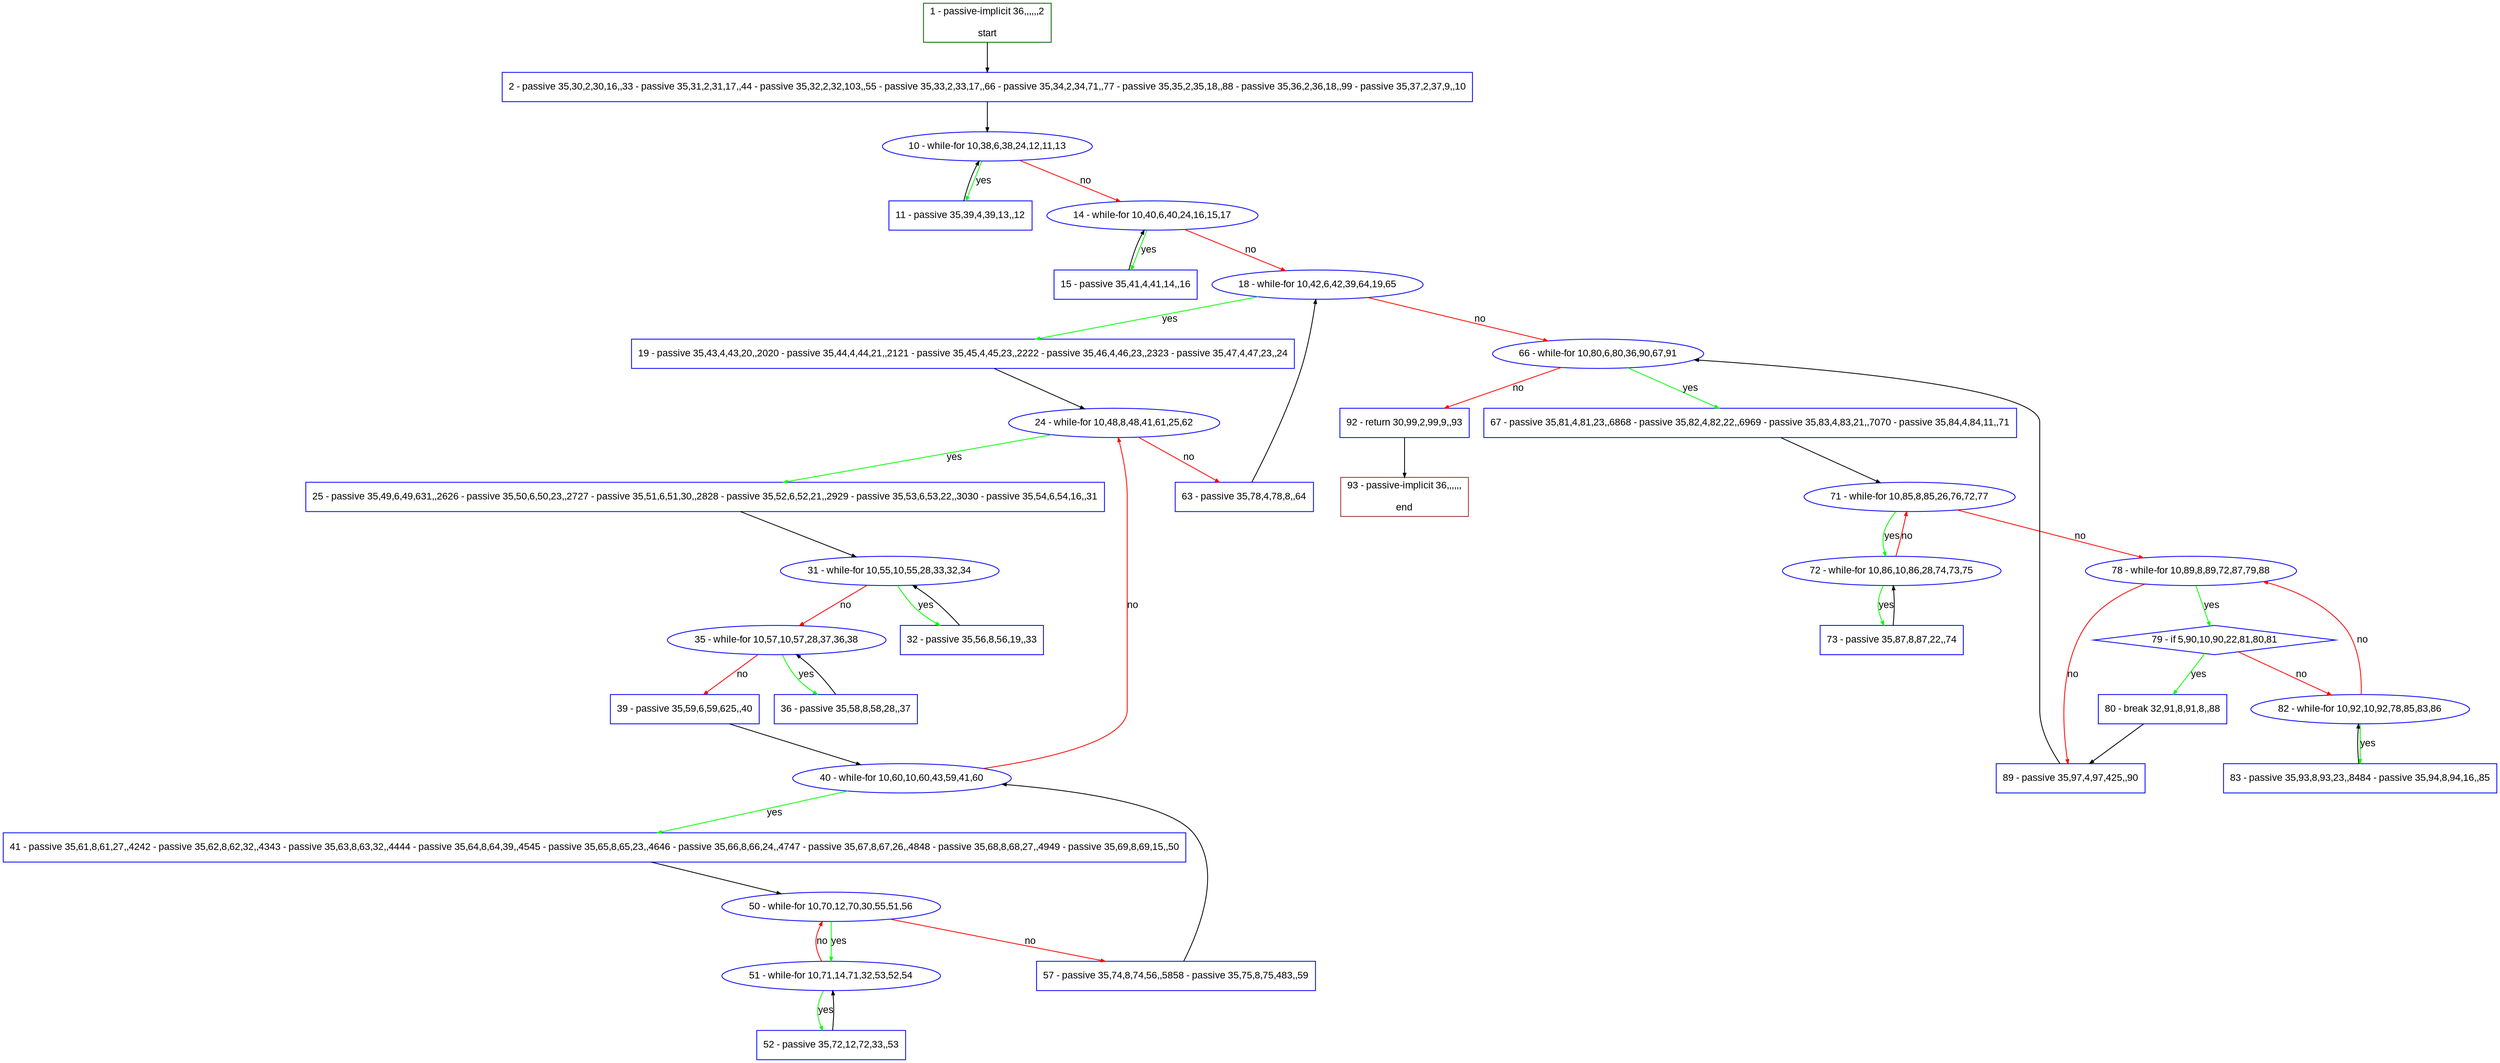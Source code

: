 digraph "" {
  graph [pack="true", label="", fontsize="12", packmode="clust", fontname="Arial", fillcolor="#FFFFCC", bgcolor="white", style="rounded,filled", compound="true"];
  node [node_initialized="no", label="", color="grey", fontsize="12", fillcolor="white", fontname="Arial", style="filled", shape="rectangle", compound="true", fixedsize="false"];
  edge [fontcolor="black", arrowhead="normal", arrowtail="none", arrowsize="0.5", ltail="", label="", color="black", fontsize="12", lhead="", fontname="Arial", dir="forward", compound="true"];
  __N1 [label="2 - passive 35,30,2,30,16,,33 - passive 35,31,2,31,17,,44 - passive 35,32,2,32,103,,55 - passive 35,33,2,33,17,,66 - passive 35,34,2,34,71,,77 - passive 35,35,2,35,18,,88 - passive 35,36,2,36,18,,99 - passive 35,37,2,37,9,,10", color="#0000ff", fillcolor="#ffffff", style="filled", shape="box"];
  __N2 [label="1 - passive-implicit 36,,,,,,2\n\nstart", color="#006400", fillcolor="#ffffff", style="filled", shape="box"];
  __N3 [label="10 - while-for 10,38,6,38,24,12,11,13", color="#0000ff", fillcolor="#ffffff", style="filled", shape="oval"];
  __N4 [label="11 - passive 35,39,4,39,13,,12", color="#0000ff", fillcolor="#ffffff", style="filled", shape="box"];
  __N5 [label="14 - while-for 10,40,6,40,24,16,15,17", color="#0000ff", fillcolor="#ffffff", style="filled", shape="oval"];
  __N6 [label="15 - passive 35,41,4,41,14,,16", color="#0000ff", fillcolor="#ffffff", style="filled", shape="box"];
  __N7 [label="18 - while-for 10,42,6,42,39,64,19,65", color="#0000ff", fillcolor="#ffffff", style="filled", shape="oval"];
  __N8 [label="19 - passive 35,43,4,43,20,,2020 - passive 35,44,4,44,21,,2121 - passive 35,45,4,45,23,,2222 - passive 35,46,4,46,23,,2323 - passive 35,47,4,47,23,,24", color="#0000ff", fillcolor="#ffffff", style="filled", shape="box"];
  __N9 [label="66 - while-for 10,80,6,80,36,90,67,91", color="#0000ff", fillcolor="#ffffff", style="filled", shape="oval"];
  __N10 [label="24 - while-for 10,48,8,48,41,61,25,62", color="#0000ff", fillcolor="#ffffff", style="filled", shape="oval"];
  __N11 [label="25 - passive 35,49,6,49,631,,2626 - passive 35,50,6,50,23,,2727 - passive 35,51,6,51,30,,2828 - passive 35,52,6,52,21,,2929 - passive 35,53,6,53,22,,3030 - passive 35,54,6,54,16,,31", color="#0000ff", fillcolor="#ffffff", style="filled", shape="box"];
  __N12 [label="63 - passive 35,78,4,78,8,,64", color="#0000ff", fillcolor="#ffffff", style="filled", shape="box"];
  __N13 [label="31 - while-for 10,55,10,55,28,33,32,34", color="#0000ff", fillcolor="#ffffff", style="filled", shape="oval"];
  __N14 [label="32 - passive 35,56,8,56,19,,33", color="#0000ff", fillcolor="#ffffff", style="filled", shape="box"];
  __N15 [label="35 - while-for 10,57,10,57,28,37,36,38", color="#0000ff", fillcolor="#ffffff", style="filled", shape="oval"];
  __N16 [label="36 - passive 35,58,8,58,28,,37", color="#0000ff", fillcolor="#ffffff", style="filled", shape="box"];
  __N17 [label="39 - passive 35,59,6,59,625,,40", color="#0000ff", fillcolor="#ffffff", style="filled", shape="box"];
  __N18 [label="40 - while-for 10,60,10,60,43,59,41,60", color="#0000ff", fillcolor="#ffffff", style="filled", shape="oval"];
  __N19 [label="41 - passive 35,61,8,61,27,,4242 - passive 35,62,8,62,32,,4343 - passive 35,63,8,63,32,,4444 - passive 35,64,8,64,39,,4545 - passive 35,65,8,65,23,,4646 - passive 35,66,8,66,24,,4747 - passive 35,67,8,67,26,,4848 - passive 35,68,8,68,27,,4949 - passive 35,69,8,69,15,,50", color="#0000ff", fillcolor="#ffffff", style="filled", shape="box"];
  __N20 [label="50 - while-for 10,70,12,70,30,55,51,56", color="#0000ff", fillcolor="#ffffff", style="filled", shape="oval"];
  __N21 [label="51 - while-for 10,71,14,71,32,53,52,54", color="#0000ff", fillcolor="#ffffff", style="filled", shape="oval"];
  __N22 [label="57 - passive 35,74,8,74,56,,5858 - passive 35,75,8,75,483,,59", color="#0000ff", fillcolor="#ffffff", style="filled", shape="box"];
  __N23 [label="52 - passive 35,72,12,72,33,,53", color="#0000ff", fillcolor="#ffffff", style="filled", shape="box"];
  __N24 [label="67 - passive 35,81,4,81,23,,6868 - passive 35,82,4,82,22,,6969 - passive 35,83,4,83,21,,7070 - passive 35,84,4,84,11,,71", color="#0000ff", fillcolor="#ffffff", style="filled", shape="box"];
  __N25 [label="92 - return 30,99,2,99,9,,93", color="#0000ff", fillcolor="#ffffff", style="filled", shape="box"];
  __N26 [label="71 - while-for 10,85,8,85,26,76,72,77", color="#0000ff", fillcolor="#ffffff", style="filled", shape="oval"];
  __N27 [label="72 - while-for 10,86,10,86,28,74,73,75", color="#0000ff", fillcolor="#ffffff", style="filled", shape="oval"];
  __N28 [label="78 - while-for 10,89,8,89,72,87,79,88", color="#0000ff", fillcolor="#ffffff", style="filled", shape="oval"];
  __N29 [label="73 - passive 35,87,8,87,22,,74", color="#0000ff", fillcolor="#ffffff", style="filled", shape="box"];
  __N30 [label="79 - if 5,90,10,90,22,81,80,81", color="#0000ff", fillcolor="#ffffff", style="filled", shape="diamond"];
  __N31 [label="89 - passive 35,97,4,97,425,,90", color="#0000ff", fillcolor="#ffffff", style="filled", shape="box"];
  __N32 [label="80 - break 32,91,8,91,8,,88", color="#0000ff", fillcolor="#ffffff", style="filled", shape="box"];
  __N33 [label="82 - while-for 10,92,10,92,78,85,83,86", color="#0000ff", fillcolor="#ffffff", style="filled", shape="oval"];
  __N34 [label="83 - passive 35,93,8,93,23,,8484 - passive 35,94,8,94,16,,85", color="#0000ff", fillcolor="#ffffff", style="filled", shape="box"];
  __N35 [label="93 - passive-implicit 36,,,,,,\n\nend", color="#a52a2a", fillcolor="#ffffff", style="filled", shape="box"];
  __N2 -> __N1 [arrowhead="normal", arrowtail="none", color="#000000", label="", dir="forward"];
  __N1 -> __N3 [arrowhead="normal", arrowtail="none", color="#000000", label="", dir="forward"];
  __N3 -> __N4 [arrowhead="normal", arrowtail="none", color="#00ff00", label="yes", dir="forward"];
  __N4 -> __N3 [arrowhead="normal", arrowtail="none", color="#000000", label="", dir="forward"];
  __N3 -> __N5 [arrowhead="normal", arrowtail="none", color="#ff0000", label="no", dir="forward"];
  __N5 -> __N6 [arrowhead="normal", arrowtail="none", color="#00ff00", label="yes", dir="forward"];
  __N6 -> __N5 [arrowhead="normal", arrowtail="none", color="#000000", label="", dir="forward"];
  __N5 -> __N7 [arrowhead="normal", arrowtail="none", color="#ff0000", label="no", dir="forward"];
  __N7 -> __N8 [arrowhead="normal", arrowtail="none", color="#00ff00", label="yes", dir="forward"];
  __N7 -> __N9 [arrowhead="normal", arrowtail="none", color="#ff0000", label="no", dir="forward"];
  __N8 -> __N10 [arrowhead="normal", arrowtail="none", color="#000000", label="", dir="forward"];
  __N10 -> __N11 [arrowhead="normal", arrowtail="none", color="#00ff00", label="yes", dir="forward"];
  __N10 -> __N12 [arrowhead="normal", arrowtail="none", color="#ff0000", label="no", dir="forward"];
  __N11 -> __N13 [arrowhead="normal", arrowtail="none", color="#000000", label="", dir="forward"];
  __N13 -> __N14 [arrowhead="normal", arrowtail="none", color="#00ff00", label="yes", dir="forward"];
  __N14 -> __N13 [arrowhead="normal", arrowtail="none", color="#000000", label="", dir="forward"];
  __N13 -> __N15 [arrowhead="normal", arrowtail="none", color="#ff0000", label="no", dir="forward"];
  __N15 -> __N16 [arrowhead="normal", arrowtail="none", color="#00ff00", label="yes", dir="forward"];
  __N16 -> __N15 [arrowhead="normal", arrowtail="none", color="#000000", label="", dir="forward"];
  __N15 -> __N17 [arrowhead="normal", arrowtail="none", color="#ff0000", label="no", dir="forward"];
  __N17 -> __N18 [arrowhead="normal", arrowtail="none", color="#000000", label="", dir="forward"];
  __N18 -> __N10 [arrowhead="normal", arrowtail="none", color="#ff0000", label="no", dir="forward"];
  __N18 -> __N19 [arrowhead="normal", arrowtail="none", color="#00ff00", label="yes", dir="forward"];
  __N19 -> __N20 [arrowhead="normal", arrowtail="none", color="#000000", label="", dir="forward"];
  __N20 -> __N21 [arrowhead="normal", arrowtail="none", color="#00ff00", label="yes", dir="forward"];
  __N21 -> __N20 [arrowhead="normal", arrowtail="none", color="#ff0000", label="no", dir="forward"];
  __N20 -> __N22 [arrowhead="normal", arrowtail="none", color="#ff0000", label="no", dir="forward"];
  __N21 -> __N23 [arrowhead="normal", arrowtail="none", color="#00ff00", label="yes", dir="forward"];
  __N23 -> __N21 [arrowhead="normal", arrowtail="none", color="#000000", label="", dir="forward"];
  __N22 -> __N18 [arrowhead="normal", arrowtail="none", color="#000000", label="", dir="forward"];
  __N12 -> __N7 [arrowhead="normal", arrowtail="none", color="#000000", label="", dir="forward"];
  __N9 -> __N24 [arrowhead="normal", arrowtail="none", color="#00ff00", label="yes", dir="forward"];
  __N9 -> __N25 [arrowhead="normal", arrowtail="none", color="#ff0000", label="no", dir="forward"];
  __N24 -> __N26 [arrowhead="normal", arrowtail="none", color="#000000", label="", dir="forward"];
  __N26 -> __N27 [arrowhead="normal", arrowtail="none", color="#00ff00", label="yes", dir="forward"];
  __N27 -> __N26 [arrowhead="normal", arrowtail="none", color="#ff0000", label="no", dir="forward"];
  __N26 -> __N28 [arrowhead="normal", arrowtail="none", color="#ff0000", label="no", dir="forward"];
  __N27 -> __N29 [arrowhead="normal", arrowtail="none", color="#00ff00", label="yes", dir="forward"];
  __N29 -> __N27 [arrowhead="normal", arrowtail="none", color="#000000", label="", dir="forward"];
  __N28 -> __N30 [arrowhead="normal", arrowtail="none", color="#00ff00", label="yes", dir="forward"];
  __N28 -> __N31 [arrowhead="normal", arrowtail="none", color="#ff0000", label="no", dir="forward"];
  __N30 -> __N32 [arrowhead="normal", arrowtail="none", color="#00ff00", label="yes", dir="forward"];
  __N30 -> __N33 [arrowhead="normal", arrowtail="none", color="#ff0000", label="no", dir="forward"];
  __N32 -> __N31 [arrowhead="normal", arrowtail="none", color="#000000", label="", dir="forward"];
  __N33 -> __N28 [arrowhead="normal", arrowtail="none", color="#ff0000", label="no", dir="forward"];
  __N33 -> __N34 [arrowhead="normal", arrowtail="none", color="#00ff00", label="yes", dir="forward"];
  __N34 -> __N33 [arrowhead="normal", arrowtail="none", color="#000000", label="", dir="forward"];
  __N31 -> __N9 [arrowhead="normal", arrowtail="none", color="#000000", label="", dir="forward"];
  __N25 -> __N35 [arrowhead="normal", arrowtail="none", color="#000000", label="", dir="forward"];
}
